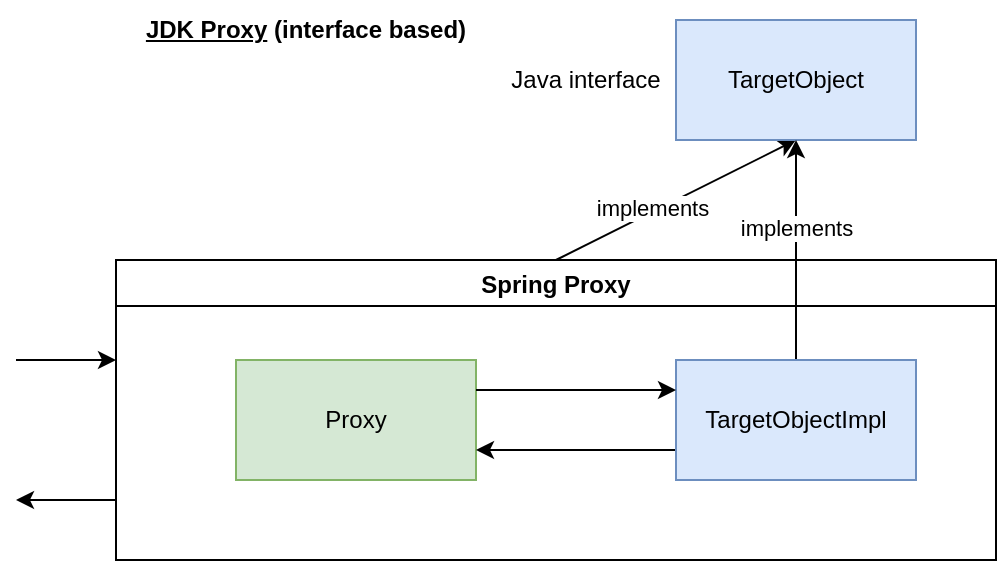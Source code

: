 <mxfile version="20.2.7" type="device"><diagram id="8eA7ogt3VfETGE0eifEP" name="Page-1"><mxGraphModel dx="1422" dy="794" grid="1" gridSize="10" guides="1" tooltips="1" connect="1" arrows="1" fold="1" page="1" pageScale="1" pageWidth="827" pageHeight="1169" math="0" shadow="0"><root><mxCell id="0"/><mxCell id="1" parent="0"/><mxCell id="jI1dps2agYo3kV9TpcEB-10" style="rounded=0;orthogonalLoop=1;jettySize=auto;html=1;exitX=0.5;exitY=0;exitDx=0;exitDy=0;entryX=0.5;entryY=1;entryDx=0;entryDy=0;" parent="1" source="jI1dps2agYo3kV9TpcEB-3" target="jI1dps2agYo3kV9TpcEB-1" edge="1"><mxGeometry relative="1" as="geometry"/></mxCell><mxCell id="jI1dps2agYo3kV9TpcEB-12" value="implements" style="edgeLabel;html=1;align=center;verticalAlign=middle;resizable=0;points=[];" parent="jI1dps2agYo3kV9TpcEB-10" vertex="1" connectable="0"><mxGeometry x="-0.187" y="2" relative="1" as="geometry"><mxPoint as="offset"/></mxGeometry></mxCell><mxCell id="jI1dps2agYo3kV9TpcEB-3" value="Spring Proxy" style="swimlane;" parent="1" vertex="1"><mxGeometry x="190" y="350" width="440" height="150" as="geometry"/></mxCell><mxCell id="jI1dps2agYo3kV9TpcEB-4" value="Proxy" style="rounded=0;whiteSpace=wrap;html=1;fillColor=#d5e8d4;strokeColor=#82b366;" parent="jI1dps2agYo3kV9TpcEB-3" vertex="1"><mxGeometry x="60" y="50" width="120" height="60" as="geometry"/></mxCell><mxCell id="jI1dps2agYo3kV9TpcEB-1" value="TargetObject" style="rounded=0;whiteSpace=wrap;html=1;fillColor=#dae8fc;strokeColor=#6c8ebf;" parent="1" vertex="1"><mxGeometry x="470" y="230" width="120" height="60" as="geometry"/></mxCell><mxCell id="jI1dps2agYo3kV9TpcEB-6" style="edgeStyle=orthogonalEdgeStyle;rounded=0;orthogonalLoop=1;jettySize=auto;html=1;exitX=0;exitY=0.75;exitDx=0;exitDy=0;entryX=1;entryY=0.75;entryDx=0;entryDy=0;" parent="1" source="jI1dps2agYo3kV9TpcEB-2" target="jI1dps2agYo3kV9TpcEB-4" edge="1"><mxGeometry relative="1" as="geometry"/></mxCell><mxCell id="jI1dps2agYo3kV9TpcEB-9" style="edgeStyle=orthogonalEdgeStyle;rounded=0;orthogonalLoop=1;jettySize=auto;html=1;exitX=0.5;exitY=0;exitDx=0;exitDy=0;entryX=0.5;entryY=1;entryDx=0;entryDy=0;" parent="1" source="jI1dps2agYo3kV9TpcEB-2" target="jI1dps2agYo3kV9TpcEB-1" edge="1"><mxGeometry relative="1" as="geometry"/></mxCell><mxCell id="jI1dps2agYo3kV9TpcEB-11" value="implements" style="edgeLabel;html=1;align=center;verticalAlign=middle;resizable=0;points=[];" parent="jI1dps2agYo3kV9TpcEB-9" vertex="1" connectable="0"><mxGeometry x="0.2" relative="1" as="geometry"><mxPoint as="offset"/></mxGeometry></mxCell><mxCell id="jI1dps2agYo3kV9TpcEB-2" value="TargetObjectImpl" style="rounded=0;whiteSpace=wrap;html=1;fillColor=#dae8fc;strokeColor=#6c8ebf;" parent="1" vertex="1"><mxGeometry x="470" y="400" width="120" height="60" as="geometry"/></mxCell><mxCell id="jI1dps2agYo3kV9TpcEB-5" style="edgeStyle=orthogonalEdgeStyle;rounded=0;orthogonalLoop=1;jettySize=auto;html=1;exitX=1;exitY=0.25;exitDx=0;exitDy=0;entryX=0;entryY=0.25;entryDx=0;entryDy=0;" parent="1" source="jI1dps2agYo3kV9TpcEB-4" target="jI1dps2agYo3kV9TpcEB-2" edge="1"><mxGeometry relative="1" as="geometry"/></mxCell><mxCell id="jI1dps2agYo3kV9TpcEB-7" value="" style="endArrow=classic;html=1;rounded=0;" parent="1" edge="1"><mxGeometry width="50" height="50" relative="1" as="geometry"><mxPoint x="140" y="400" as="sourcePoint"/><mxPoint x="190" y="400" as="targetPoint"/></mxGeometry></mxCell><mxCell id="jI1dps2agYo3kV9TpcEB-8" value="" style="endArrow=classic;html=1;rounded=0;" parent="1" edge="1"><mxGeometry width="50" height="50" relative="1" as="geometry"><mxPoint x="190" y="470" as="sourcePoint"/><mxPoint x="140" y="470" as="targetPoint"/></mxGeometry></mxCell><mxCell id="jI1dps2agYo3kV9TpcEB-13" value="Java interface" style="text;html=1;strokeColor=none;fillColor=none;align=center;verticalAlign=middle;whiteSpace=wrap;rounded=0;" parent="1" vertex="1"><mxGeometry x="380" y="245" width="90" height="30" as="geometry"/></mxCell><mxCell id="V15HhhsW94VtHCxKeCAe-1" value="&lt;b&gt;&lt;u&gt;JDK Proxy&lt;/u&gt; (interface based)&lt;/b&gt;" style="text;html=1;strokeColor=none;fillColor=none;align=center;verticalAlign=middle;whiteSpace=wrap;rounded=0;" vertex="1" parent="1"><mxGeometry x="200" y="220" width="170" height="30" as="geometry"/></mxCell></root></mxGraphModel></diagram></mxfile>